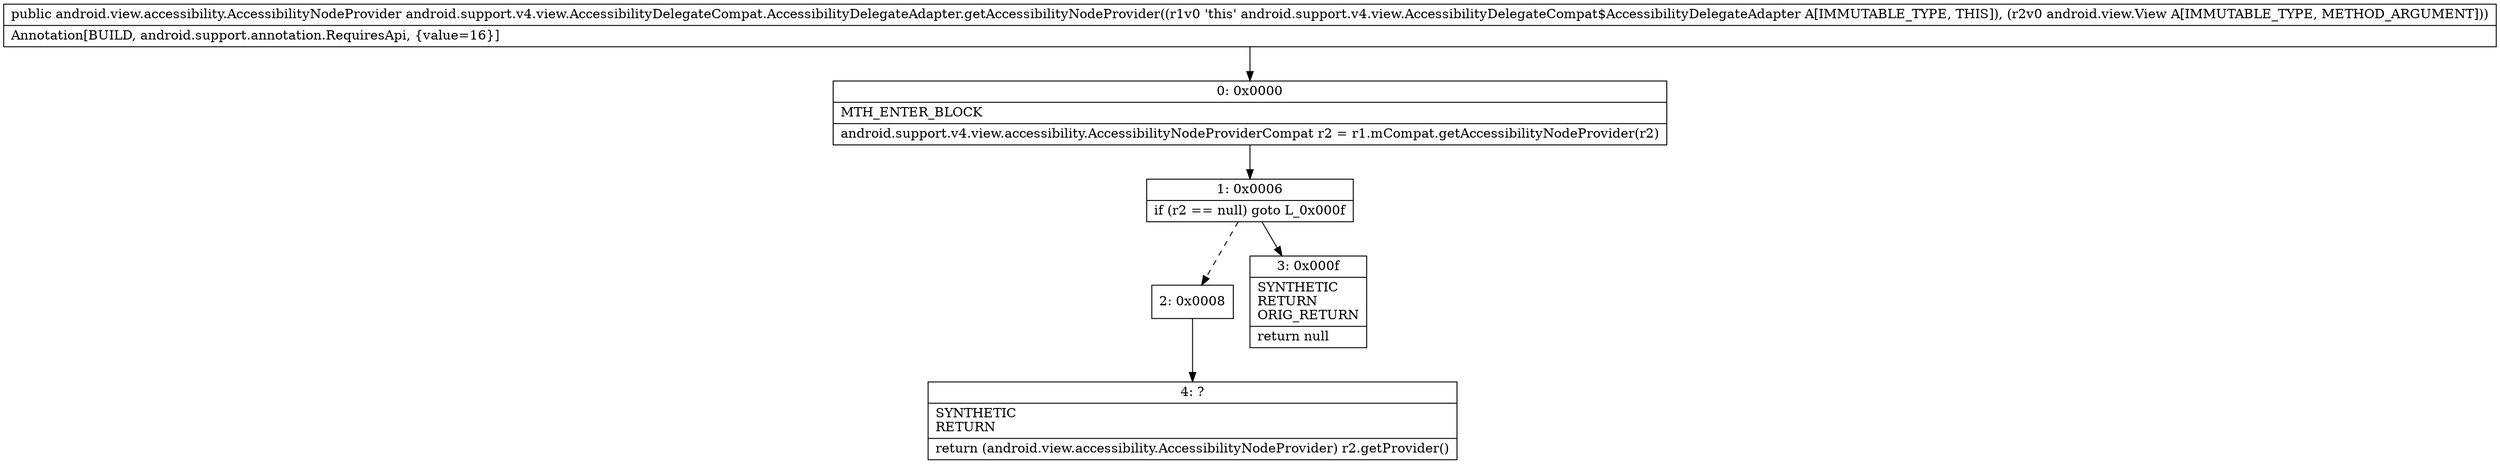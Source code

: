 digraph "CFG forandroid.support.v4.view.AccessibilityDelegateCompat.AccessibilityDelegateAdapter.getAccessibilityNodeProvider(Landroid\/view\/View;)Landroid\/view\/accessibility\/AccessibilityNodeProvider;" {
Node_0 [shape=record,label="{0\:\ 0x0000|MTH_ENTER_BLOCK\l|android.support.v4.view.accessibility.AccessibilityNodeProviderCompat r2 = r1.mCompat.getAccessibilityNodeProvider(r2)\l}"];
Node_1 [shape=record,label="{1\:\ 0x0006|if (r2 == null) goto L_0x000f\l}"];
Node_2 [shape=record,label="{2\:\ 0x0008}"];
Node_3 [shape=record,label="{3\:\ 0x000f|SYNTHETIC\lRETURN\lORIG_RETURN\l|return null\l}"];
Node_4 [shape=record,label="{4\:\ ?|SYNTHETIC\lRETURN\l|return (android.view.accessibility.AccessibilityNodeProvider) r2.getProvider()\l}"];
MethodNode[shape=record,label="{public android.view.accessibility.AccessibilityNodeProvider android.support.v4.view.AccessibilityDelegateCompat.AccessibilityDelegateAdapter.getAccessibilityNodeProvider((r1v0 'this' android.support.v4.view.AccessibilityDelegateCompat$AccessibilityDelegateAdapter A[IMMUTABLE_TYPE, THIS]), (r2v0 android.view.View A[IMMUTABLE_TYPE, METHOD_ARGUMENT]))  | Annotation[BUILD, android.support.annotation.RequiresApi, \{value=16\}]\l}"];
MethodNode -> Node_0;
Node_0 -> Node_1;
Node_1 -> Node_2[style=dashed];
Node_1 -> Node_3;
Node_2 -> Node_4;
}

